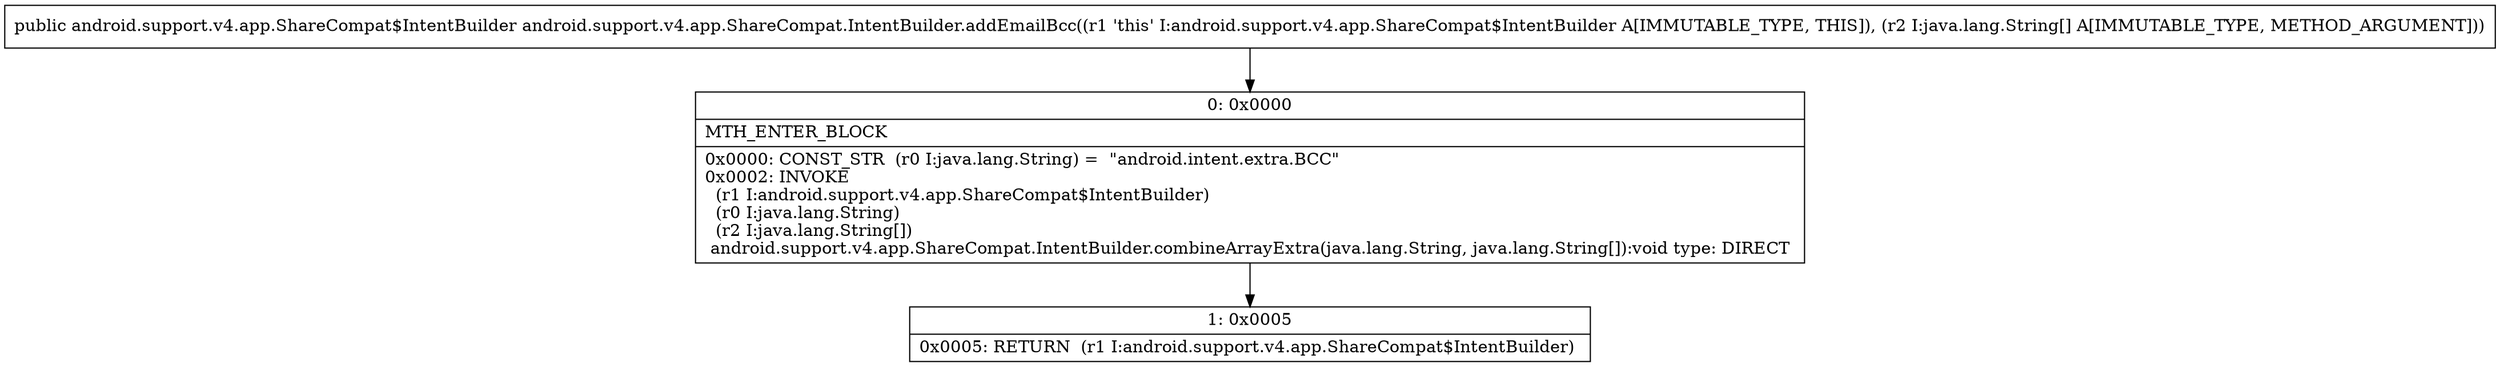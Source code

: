 digraph "CFG forandroid.support.v4.app.ShareCompat.IntentBuilder.addEmailBcc([Ljava\/lang\/String;)Landroid\/support\/v4\/app\/ShareCompat$IntentBuilder;" {
Node_0 [shape=record,label="{0\:\ 0x0000|MTH_ENTER_BLOCK\l|0x0000: CONST_STR  (r0 I:java.lang.String) =  \"android.intent.extra.BCC\" \l0x0002: INVOKE  \l  (r1 I:android.support.v4.app.ShareCompat$IntentBuilder)\l  (r0 I:java.lang.String)\l  (r2 I:java.lang.String[])\l android.support.v4.app.ShareCompat.IntentBuilder.combineArrayExtra(java.lang.String, java.lang.String[]):void type: DIRECT \l}"];
Node_1 [shape=record,label="{1\:\ 0x0005|0x0005: RETURN  (r1 I:android.support.v4.app.ShareCompat$IntentBuilder) \l}"];
MethodNode[shape=record,label="{public android.support.v4.app.ShareCompat$IntentBuilder android.support.v4.app.ShareCompat.IntentBuilder.addEmailBcc((r1 'this' I:android.support.v4.app.ShareCompat$IntentBuilder A[IMMUTABLE_TYPE, THIS]), (r2 I:java.lang.String[] A[IMMUTABLE_TYPE, METHOD_ARGUMENT])) }"];
MethodNode -> Node_0;
Node_0 -> Node_1;
}

